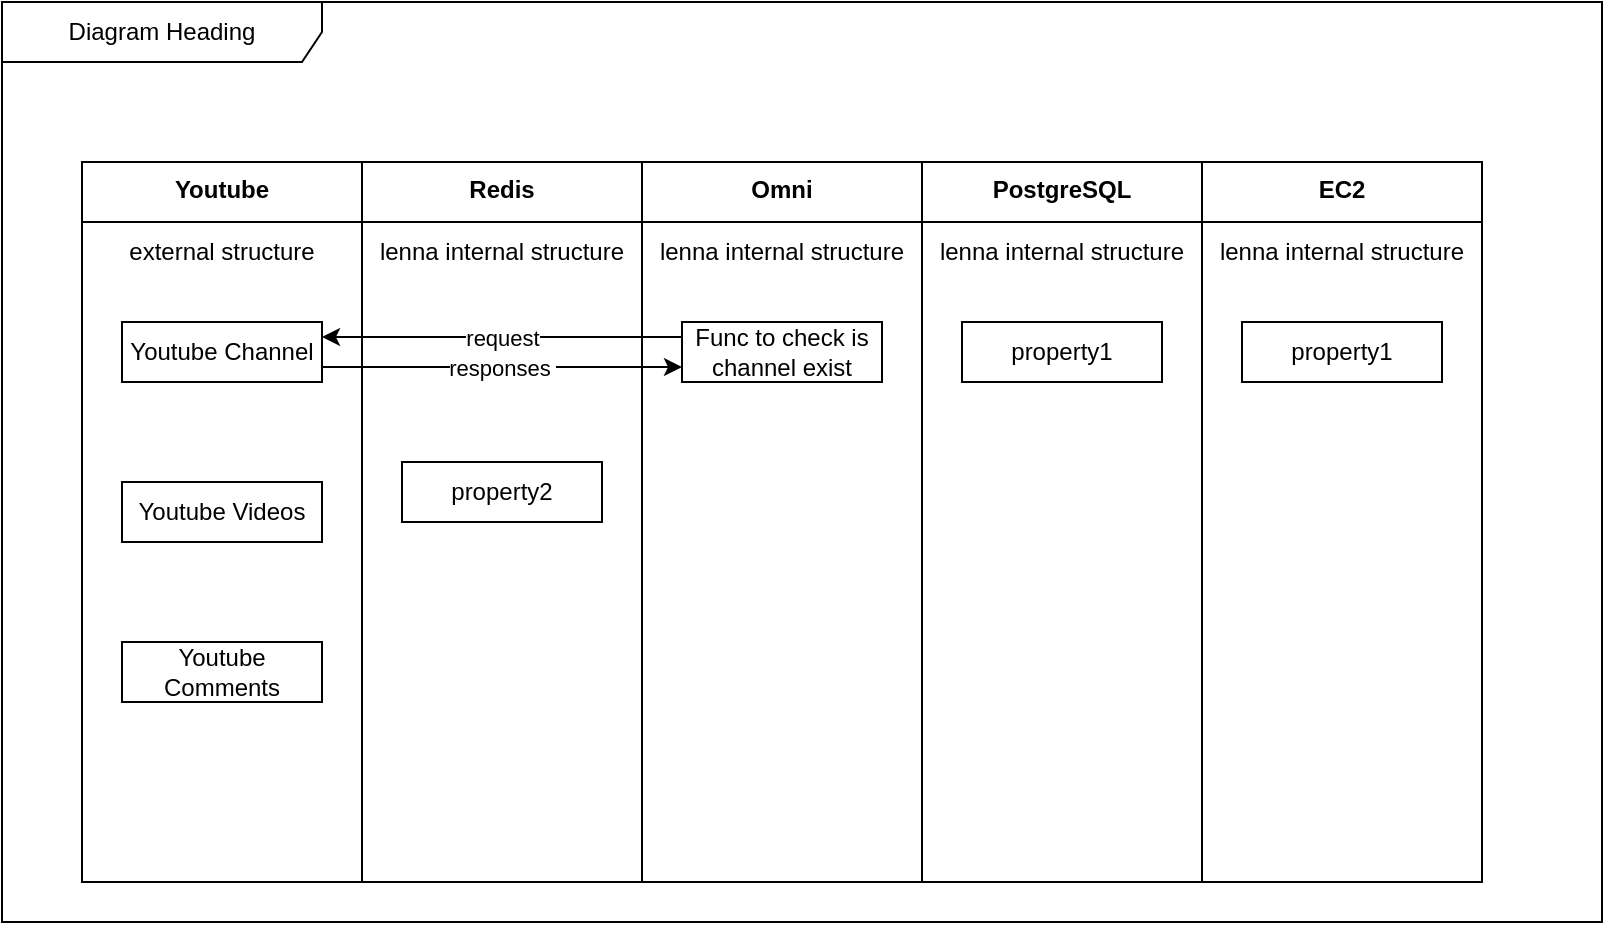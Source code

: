 <mxfile version="21.6.8" type="github" pages="2">
  <diagram id="C5RBs43oDa-KdzZeNtuy" name="Page-1">
    <mxGraphModel dx="800" dy="450" grid="1" gridSize="10" guides="1" tooltips="1" connect="1" arrows="1" fold="1" page="1" pageScale="1" pageWidth="827" pageHeight="1169" math="0" shadow="0">
      <root>
        <mxCell id="WIyWlLk6GJQsqaUBKTNV-0" />
        <mxCell id="WIyWlLk6GJQsqaUBKTNV-1" parent="WIyWlLk6GJQsqaUBKTNV-0" />
        <mxCell id="nr3jRr0A-heHZrgYLzdE-1" value="Diagram Heading" style="shape=umlFrame;whiteSpace=wrap;html=1;pointerEvents=0;recursiveResize=0;container=1;collapsible=0;width=160;" vertex="1" parent="WIyWlLk6GJQsqaUBKTNV-1">
          <mxGeometry x="40" y="40" width="800" height="460" as="geometry" />
        </mxCell>
        <mxCell id="nr3jRr0A-heHZrgYLzdE-10" value="Youtube" style="swimlane;fontStyle=1;align=center;verticalAlign=top;childLayout=stackLayout;horizontal=1;startSize=30;horizontalStack=0;resizeParent=1;resizeParentMax=0;resizeLast=0;collapsible=0;marginBottom=0;html=1;whiteSpace=wrap;" vertex="1" parent="nr3jRr0A-heHZrgYLzdE-1">
          <mxGeometry x="40" y="80" width="140" height="360" as="geometry" />
        </mxCell>
        <mxCell id="nr3jRr0A-heHZrgYLzdE-11" value="external structure" style="html=1;strokeColor=none;fillColor=none;align=center;verticalAlign=middle;spacingLeft=4;spacingRight=4;rotatable=0;points=[[0,0.5],[1,0.5]];resizeWidth=1;whiteSpace=wrap;" vertex="1" parent="nr3jRr0A-heHZrgYLzdE-10">
          <mxGeometry y="30" width="140" height="30" as="geometry" />
        </mxCell>
        <mxCell id="nr3jRr0A-heHZrgYLzdE-12" value="" style="swimlane;fontStyle=1;align=center;verticalAlign=top;horizontal=1;startSize=0;collapsible=0;marginBottom=0;html=1;strokeColor=none;fillColor=none;" vertex="1" parent="nr3jRr0A-heHZrgYLzdE-10">
          <mxGeometry y="60" width="140" height="300" as="geometry" />
        </mxCell>
        <mxCell id="nr3jRr0A-heHZrgYLzdE-14" value="Youtube Channel" style="html=1;align=center;verticalAlign=middle;rotatable=0;whiteSpace=wrap;" vertex="1" parent="nr3jRr0A-heHZrgYLzdE-12">
          <mxGeometry width="100" height="30" relative="1" as="geometry">
            <mxPoint x="20" y="20" as="offset" />
          </mxGeometry>
        </mxCell>
        <mxCell id="nr3jRr0A-heHZrgYLzdE-43" value="Youtube Videos" style="html=1;align=center;verticalAlign=middle;rotatable=0;whiteSpace=wrap;" vertex="1" parent="nr3jRr0A-heHZrgYLzdE-12">
          <mxGeometry width="100" height="30" relative="1" as="geometry">
            <mxPoint x="20" y="100" as="offset" />
          </mxGeometry>
        </mxCell>
        <mxCell id="nr3jRr0A-heHZrgYLzdE-44" value="Youtube Comments" style="html=1;align=center;verticalAlign=middle;rotatable=0;whiteSpace=wrap;" vertex="1" parent="nr3jRr0A-heHZrgYLzdE-12">
          <mxGeometry width="100" height="30" relative="1" as="geometry">
            <mxPoint x="20" y="180" as="offset" />
          </mxGeometry>
        </mxCell>
        <mxCell id="nr3jRr0A-heHZrgYLzdE-16" value="Redis" style="swimlane;fontStyle=1;align=center;verticalAlign=top;childLayout=stackLayout;horizontal=1;startSize=30;horizontalStack=0;resizeParent=1;resizeParentMax=0;resizeLast=0;collapsible=0;marginBottom=0;html=1;whiteSpace=wrap;" vertex="1" parent="nr3jRr0A-heHZrgYLzdE-1">
          <mxGeometry x="180" y="80" width="140" height="360" as="geometry" />
        </mxCell>
        <mxCell id="nr3jRr0A-heHZrgYLzdE-17" value="lenna internal structure" style="html=1;strokeColor=none;fillColor=none;align=center;verticalAlign=middle;spacingLeft=4;spacingRight=4;rotatable=0;points=[[0,0.5],[1,0.5]];resizeWidth=1;whiteSpace=wrap;" vertex="1" parent="nr3jRr0A-heHZrgYLzdE-16">
          <mxGeometry y="30" width="140" height="30" as="geometry" />
        </mxCell>
        <mxCell id="nr3jRr0A-heHZrgYLzdE-18" value="" style="swimlane;fontStyle=1;align=center;verticalAlign=top;horizontal=1;startSize=0;collapsible=0;marginBottom=0;html=1;strokeColor=none;fillColor=none;" vertex="1" parent="nr3jRr0A-heHZrgYLzdE-16">
          <mxGeometry y="60" width="140" height="300" as="geometry" />
        </mxCell>
        <mxCell id="nr3jRr0A-heHZrgYLzdE-20" value="property2" style="html=1;align=center;verticalAlign=middle;rotatable=0;whiteSpace=wrap;" vertex="1" parent="nr3jRr0A-heHZrgYLzdE-18">
          <mxGeometry width="100" height="30" relative="1" as="geometry">
            <mxPoint x="20" y="90" as="offset" />
          </mxGeometry>
        </mxCell>
        <mxCell id="nr3jRr0A-heHZrgYLzdE-23" value="Omni" style="swimlane;fontStyle=1;align=center;verticalAlign=top;childLayout=stackLayout;horizontal=1;startSize=30;horizontalStack=0;resizeParent=1;resizeParentMax=0;resizeLast=0;collapsible=0;marginBottom=0;html=1;whiteSpace=wrap;" vertex="1" parent="nr3jRr0A-heHZrgYLzdE-1">
          <mxGeometry x="320" y="80" width="140" height="360" as="geometry" />
        </mxCell>
        <mxCell id="nr3jRr0A-heHZrgYLzdE-24" value="lenna internal structure" style="html=1;strokeColor=none;fillColor=none;align=center;verticalAlign=middle;spacingLeft=4;spacingRight=4;rotatable=0;points=[[0,0.5],[1,0.5]];resizeWidth=1;whiteSpace=wrap;" vertex="1" parent="nr3jRr0A-heHZrgYLzdE-23">
          <mxGeometry y="30" width="140" height="30" as="geometry" />
        </mxCell>
        <mxCell id="nr3jRr0A-heHZrgYLzdE-25" value="" style="swimlane;fontStyle=1;align=center;verticalAlign=top;horizontal=1;startSize=0;collapsible=0;marginBottom=0;html=1;strokeColor=none;fillColor=none;" vertex="1" parent="nr3jRr0A-heHZrgYLzdE-23">
          <mxGeometry y="60" width="140" height="300" as="geometry" />
        </mxCell>
        <mxCell id="nr3jRr0A-heHZrgYLzdE-26" value="Func to check is channel exist" style="html=1;align=center;verticalAlign=middle;rotatable=0;whiteSpace=wrap;" vertex="1" parent="nr3jRr0A-heHZrgYLzdE-25">
          <mxGeometry width="100" height="30" relative="1" as="geometry">
            <mxPoint x="20" y="20" as="offset" />
          </mxGeometry>
        </mxCell>
        <mxCell id="nr3jRr0A-heHZrgYLzdE-29" value="PostgreSQL" style="swimlane;fontStyle=1;align=center;verticalAlign=top;childLayout=stackLayout;horizontal=1;startSize=30;horizontalStack=0;resizeParent=1;resizeParentMax=0;resizeLast=0;collapsible=0;marginBottom=0;html=1;whiteSpace=wrap;" vertex="1" parent="nr3jRr0A-heHZrgYLzdE-1">
          <mxGeometry x="460" y="80" width="140" height="360" as="geometry" />
        </mxCell>
        <mxCell id="nr3jRr0A-heHZrgYLzdE-30" value="lenna internal structure" style="html=1;strokeColor=none;fillColor=none;align=center;verticalAlign=middle;spacingLeft=4;spacingRight=4;rotatable=0;points=[[0,0.5],[1,0.5]];resizeWidth=1;whiteSpace=wrap;" vertex="1" parent="nr3jRr0A-heHZrgYLzdE-29">
          <mxGeometry y="30" width="140" height="30" as="geometry" />
        </mxCell>
        <mxCell id="nr3jRr0A-heHZrgYLzdE-31" value="" style="swimlane;fontStyle=1;align=center;verticalAlign=top;horizontal=1;startSize=0;collapsible=0;marginBottom=0;html=1;strokeColor=none;fillColor=none;" vertex="1" parent="nr3jRr0A-heHZrgYLzdE-29">
          <mxGeometry y="60" width="140" height="300" as="geometry" />
        </mxCell>
        <mxCell id="nr3jRr0A-heHZrgYLzdE-32" value="property1" style="html=1;align=center;verticalAlign=middle;rotatable=0;whiteSpace=wrap;" vertex="1" parent="nr3jRr0A-heHZrgYLzdE-31">
          <mxGeometry width="100" height="30" relative="1" as="geometry">
            <mxPoint x="20" y="20" as="offset" />
          </mxGeometry>
        </mxCell>
        <mxCell id="nr3jRr0A-heHZrgYLzdE-35" value="EC2" style="swimlane;fontStyle=1;align=center;verticalAlign=top;childLayout=stackLayout;horizontal=1;startSize=30;horizontalStack=0;resizeParent=1;resizeParentMax=0;resizeLast=0;collapsible=0;marginBottom=0;html=1;whiteSpace=wrap;" vertex="1" parent="nr3jRr0A-heHZrgYLzdE-1">
          <mxGeometry x="600" y="80" width="140" height="360" as="geometry" />
        </mxCell>
        <mxCell id="nr3jRr0A-heHZrgYLzdE-36" value="lenna internal structure" style="html=1;strokeColor=none;fillColor=none;align=center;verticalAlign=middle;spacingLeft=4;spacingRight=4;rotatable=0;points=[[0,0.5],[1,0.5]];resizeWidth=1;whiteSpace=wrap;" vertex="1" parent="nr3jRr0A-heHZrgYLzdE-35">
          <mxGeometry y="30" width="140" height="30" as="geometry" />
        </mxCell>
        <mxCell id="nr3jRr0A-heHZrgYLzdE-37" value="" style="swimlane;fontStyle=1;align=center;verticalAlign=top;horizontal=1;startSize=0;collapsible=0;marginBottom=0;html=1;strokeColor=none;fillColor=none;" vertex="1" parent="nr3jRr0A-heHZrgYLzdE-35">
          <mxGeometry y="60" width="140" height="300" as="geometry" />
        </mxCell>
        <mxCell id="nr3jRr0A-heHZrgYLzdE-38" value="property1" style="html=1;align=center;verticalAlign=middle;rotatable=0;whiteSpace=wrap;" vertex="1" parent="nr3jRr0A-heHZrgYLzdE-37">
          <mxGeometry width="100" height="30" relative="1" as="geometry">
            <mxPoint x="20" y="20" as="offset" />
          </mxGeometry>
        </mxCell>
        <mxCell id="nr3jRr0A-heHZrgYLzdE-51" value="responses&amp;nbsp;" style="edgeStyle=orthogonalEdgeStyle;rounded=0;orthogonalLoop=1;jettySize=auto;html=1;exitX=1;exitY=0.75;exitDx=0;exitDy=0;entryX=0;entryY=0.75;entryDx=0;entryDy=0;" edge="1" parent="nr3jRr0A-heHZrgYLzdE-1" source="nr3jRr0A-heHZrgYLzdE-14" target="nr3jRr0A-heHZrgYLzdE-26">
          <mxGeometry relative="1" as="geometry" />
        </mxCell>
        <mxCell id="nr3jRr0A-heHZrgYLzdE-52" value="request" style="edgeStyle=orthogonalEdgeStyle;rounded=0;orthogonalLoop=1;jettySize=auto;html=1;exitX=0;exitY=0.25;exitDx=0;exitDy=0;entryX=1;entryY=0.25;entryDx=0;entryDy=0;" edge="1" parent="nr3jRr0A-heHZrgYLzdE-1" source="nr3jRr0A-heHZrgYLzdE-26" target="nr3jRr0A-heHZrgYLzdE-14">
          <mxGeometry relative="1" as="geometry">
            <mxPoint x="310" y="167" as="sourcePoint" />
            <mxPoint x="160" y="170" as="targetPoint" />
          </mxGeometry>
        </mxCell>
      </root>
    </mxGraphModel>
  </diagram>
  <diagram id="8k8_csll_7N9_m_qhnQ9" name="Page-2">
    <mxGraphModel dx="880" dy="495" grid="1" gridSize="10" guides="1" tooltips="1" connect="1" arrows="1" fold="1" page="1" pageScale="1" pageWidth="850" pageHeight="1100" math="0" shadow="0">
      <root>
        <mxCell id="0" />
        <mxCell id="1" parent="0" />
      </root>
    </mxGraphModel>
  </diagram>
</mxfile>
